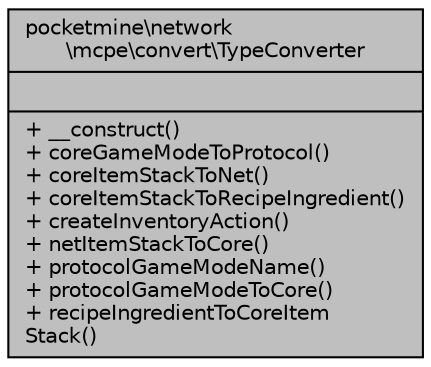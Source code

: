digraph "pocketmine\network\mcpe\convert\TypeConverter"
{
 // INTERACTIVE_SVG=YES
 // LATEX_PDF_SIZE
  edge [fontname="Helvetica",fontsize="10",labelfontname="Helvetica",labelfontsize="10"];
  node [fontname="Helvetica",fontsize="10",shape=record];
  Node1 [label="{pocketmine\\network\l\\mcpe\\convert\\TypeConverter\n||+ __construct()\l+ coreGameModeToProtocol()\l+ coreItemStackToNet()\l+ coreItemStackToRecipeIngredient()\l+ createInventoryAction()\l+ netItemStackToCore()\l+ protocolGameModeName()\l+ protocolGameModeToCore()\l+ recipeIngredientToCoreItem\lStack()\l}",height=0.2,width=0.4,color="black", fillcolor="grey75", style="filled", fontcolor="black",tooltip=" "];
}
